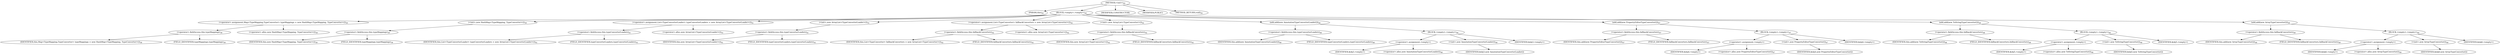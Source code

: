 digraph "&lt;init&gt;" {  
"83" [label = <(METHOD,&lt;init&gt;)<SUB>45</SUB>> ]
"84" [label = <(PARAM,this)<SUB>45</SUB>> ]
"85" [label = <(BLOCK,&lt;empty&gt;,&lt;empty&gt;)<SUB>45</SUB>> ]
"86" [label = <(&lt;operator&gt;.assignment,Map&lt;TypeMapping,TypeConverter&gt; typeMappings = new HashMap&lt;TypeMapping, TypeConverter&gt;())<SUB>39</SUB>> ]
"87" [label = <(&lt;operator&gt;.fieldAccess,this.typeMappings)<SUB>39</SUB>> ]
"88" [label = <(IDENTIFIER,this,Map&lt;TypeMapping,TypeConverter&gt; typeMappings = new HashMap&lt;TypeMapping, TypeConverter&gt;())<SUB>39</SUB>> ]
"89" [label = <(FIELD_IDENTIFIER,typeMappings,typeMappings)<SUB>39</SUB>> ]
"90" [label = <(&lt;operator&gt;.alloc,new HashMap&lt;TypeMapping, TypeConverter&gt;())<SUB>39</SUB>> ]
"91" [label = <(&lt;init&gt;,new HashMap&lt;TypeMapping, TypeConverter&gt;())<SUB>39</SUB>> ]
"92" [label = <(&lt;operator&gt;.fieldAccess,this.typeMappings)<SUB>39</SUB>> ]
"93" [label = <(IDENTIFIER,this,new HashMap&lt;TypeMapping, TypeConverter&gt;())<SUB>39</SUB>> ]
"94" [label = <(FIELD_IDENTIFIER,typeMappings,typeMappings)<SUB>39</SUB>> ]
"95" [label = <(&lt;operator&gt;.assignment,List&lt;TypeConverterLoader&gt; typeConverterLoaders = new ArrayList&lt;TypeConverterLoader&gt;())<SUB>41</SUB>> ]
"96" [label = <(&lt;operator&gt;.fieldAccess,this.typeConverterLoaders)<SUB>41</SUB>> ]
"97" [label = <(IDENTIFIER,this,List&lt;TypeConverterLoader&gt; typeConverterLoaders = new ArrayList&lt;TypeConverterLoader&gt;())<SUB>41</SUB>> ]
"98" [label = <(FIELD_IDENTIFIER,typeConverterLoaders,typeConverterLoaders)<SUB>41</SUB>> ]
"99" [label = <(&lt;operator&gt;.alloc,new ArrayList&lt;TypeConverterLoader&gt;())<SUB>41</SUB>> ]
"100" [label = <(&lt;init&gt;,new ArrayList&lt;TypeConverterLoader&gt;())<SUB>41</SUB>> ]
"101" [label = <(&lt;operator&gt;.fieldAccess,this.typeConverterLoaders)<SUB>41</SUB>> ]
"102" [label = <(IDENTIFIER,this,new ArrayList&lt;TypeConverterLoader&gt;())<SUB>41</SUB>> ]
"103" [label = <(FIELD_IDENTIFIER,typeConverterLoaders,typeConverterLoaders)<SUB>41</SUB>> ]
"104" [label = <(&lt;operator&gt;.assignment,List&lt;TypeConverter&gt; fallbackConverters = new ArrayList&lt;TypeConverter&gt;())<SUB>42</SUB>> ]
"105" [label = <(&lt;operator&gt;.fieldAccess,this.fallbackConverters)<SUB>42</SUB>> ]
"106" [label = <(IDENTIFIER,this,List&lt;TypeConverter&gt; fallbackConverters = new ArrayList&lt;TypeConverter&gt;())<SUB>42</SUB>> ]
"107" [label = <(FIELD_IDENTIFIER,fallbackConverters,fallbackConverters)<SUB>42</SUB>> ]
"108" [label = <(&lt;operator&gt;.alloc,new ArrayList&lt;TypeConverter&gt;())<SUB>42</SUB>> ]
"109" [label = <(&lt;init&gt;,new ArrayList&lt;TypeConverter&gt;())<SUB>42</SUB>> ]
"110" [label = <(&lt;operator&gt;.fieldAccess,this.fallbackConverters)<SUB>42</SUB>> ]
"111" [label = <(IDENTIFIER,this,new ArrayList&lt;TypeConverter&gt;())<SUB>42</SUB>> ]
"112" [label = <(FIELD_IDENTIFIER,fallbackConverters,fallbackConverters)<SUB>42</SUB>> ]
"113" [label = <(add,add(new AnnotationTypeConverterLoader()))<SUB>46</SUB>> ]
"114" [label = <(&lt;operator&gt;.fieldAccess,this.typeConverterLoaders)<SUB>46</SUB>> ]
"115" [label = <(IDENTIFIER,this,add(new AnnotationTypeConverterLoader()))<SUB>46</SUB>> ]
"116" [label = <(FIELD_IDENTIFIER,typeConverterLoaders,typeConverterLoaders)<SUB>46</SUB>> ]
"117" [label = <(BLOCK,&lt;empty&gt;,&lt;empty&gt;)<SUB>46</SUB>> ]
"118" [label = <(&lt;operator&gt;.assignment,&lt;empty&gt;)> ]
"119" [label = <(IDENTIFIER,$obj3,&lt;empty&gt;)> ]
"120" [label = <(&lt;operator&gt;.alloc,new AnnotationTypeConverterLoader())<SUB>46</SUB>> ]
"121" [label = <(&lt;init&gt;,new AnnotationTypeConverterLoader())<SUB>46</SUB>> ]
"122" [label = <(IDENTIFIER,$obj3,new AnnotationTypeConverterLoader())> ]
"123" [label = <(IDENTIFIER,$obj3,&lt;empty&gt;)> ]
"124" [label = <(add,add(new PropertyEditorTypeConverter()))<SUB>47</SUB>> ]
"125" [label = <(&lt;operator&gt;.fieldAccess,this.fallbackConverters)<SUB>47</SUB>> ]
"126" [label = <(IDENTIFIER,this,add(new PropertyEditorTypeConverter()))<SUB>47</SUB>> ]
"127" [label = <(FIELD_IDENTIFIER,fallbackConverters,fallbackConverters)<SUB>47</SUB>> ]
"128" [label = <(BLOCK,&lt;empty&gt;,&lt;empty&gt;)<SUB>47</SUB>> ]
"129" [label = <(&lt;operator&gt;.assignment,&lt;empty&gt;)> ]
"130" [label = <(IDENTIFIER,$obj4,&lt;empty&gt;)> ]
"131" [label = <(&lt;operator&gt;.alloc,new PropertyEditorTypeConverter())<SUB>47</SUB>> ]
"132" [label = <(&lt;init&gt;,new PropertyEditorTypeConverter())<SUB>47</SUB>> ]
"133" [label = <(IDENTIFIER,$obj4,new PropertyEditorTypeConverter())> ]
"134" [label = <(IDENTIFIER,$obj4,&lt;empty&gt;)> ]
"135" [label = <(add,add(new ToStringTypeConverter()))<SUB>48</SUB>> ]
"136" [label = <(&lt;operator&gt;.fieldAccess,this.fallbackConverters)<SUB>48</SUB>> ]
"137" [label = <(IDENTIFIER,this,add(new ToStringTypeConverter()))<SUB>48</SUB>> ]
"138" [label = <(FIELD_IDENTIFIER,fallbackConverters,fallbackConverters)<SUB>48</SUB>> ]
"139" [label = <(BLOCK,&lt;empty&gt;,&lt;empty&gt;)<SUB>48</SUB>> ]
"140" [label = <(&lt;operator&gt;.assignment,&lt;empty&gt;)> ]
"141" [label = <(IDENTIFIER,$obj5,&lt;empty&gt;)> ]
"142" [label = <(&lt;operator&gt;.alloc,new ToStringTypeConverter())<SUB>48</SUB>> ]
"143" [label = <(&lt;init&gt;,new ToStringTypeConverter())<SUB>48</SUB>> ]
"144" [label = <(IDENTIFIER,$obj5,new ToStringTypeConverter())> ]
"145" [label = <(IDENTIFIER,$obj5,&lt;empty&gt;)> ]
"146" [label = <(add,add(new ArrayTypeConverter()))<SUB>49</SUB>> ]
"147" [label = <(&lt;operator&gt;.fieldAccess,this.fallbackConverters)<SUB>49</SUB>> ]
"148" [label = <(IDENTIFIER,this,add(new ArrayTypeConverter()))<SUB>49</SUB>> ]
"149" [label = <(FIELD_IDENTIFIER,fallbackConverters,fallbackConverters)<SUB>49</SUB>> ]
"150" [label = <(BLOCK,&lt;empty&gt;,&lt;empty&gt;)<SUB>49</SUB>> ]
"151" [label = <(&lt;operator&gt;.assignment,&lt;empty&gt;)> ]
"152" [label = <(IDENTIFIER,$obj6,&lt;empty&gt;)> ]
"153" [label = <(&lt;operator&gt;.alloc,new ArrayTypeConverter())<SUB>49</SUB>> ]
"154" [label = <(&lt;init&gt;,new ArrayTypeConverter())<SUB>49</SUB>> ]
"155" [label = <(IDENTIFIER,$obj6,new ArrayTypeConverter())> ]
"156" [label = <(IDENTIFIER,$obj6,&lt;empty&gt;)> ]
"157" [label = <(MODIFIER,CONSTRUCTOR)> ]
"158" [label = <(MODIFIER,PUBLIC)> ]
"159" [label = <(METHOD_RETURN,void)<SUB>50</SUB>> ]
  "83" -> "84" 
  "83" -> "85" 
  "83" -> "157" 
  "83" -> "158" 
  "83" -> "159" 
  "85" -> "86" 
  "85" -> "91" 
  "85" -> "95" 
  "85" -> "100" 
  "85" -> "104" 
  "85" -> "109" 
  "85" -> "113" 
  "85" -> "124" 
  "85" -> "135" 
  "85" -> "146" 
  "86" -> "87" 
  "86" -> "90" 
  "87" -> "88" 
  "87" -> "89" 
  "91" -> "92" 
  "92" -> "93" 
  "92" -> "94" 
  "95" -> "96" 
  "95" -> "99" 
  "96" -> "97" 
  "96" -> "98" 
  "100" -> "101" 
  "101" -> "102" 
  "101" -> "103" 
  "104" -> "105" 
  "104" -> "108" 
  "105" -> "106" 
  "105" -> "107" 
  "109" -> "110" 
  "110" -> "111" 
  "110" -> "112" 
  "113" -> "114" 
  "113" -> "117" 
  "114" -> "115" 
  "114" -> "116" 
  "117" -> "118" 
  "117" -> "121" 
  "117" -> "123" 
  "118" -> "119" 
  "118" -> "120" 
  "121" -> "122" 
  "124" -> "125" 
  "124" -> "128" 
  "125" -> "126" 
  "125" -> "127" 
  "128" -> "129" 
  "128" -> "132" 
  "128" -> "134" 
  "129" -> "130" 
  "129" -> "131" 
  "132" -> "133" 
  "135" -> "136" 
  "135" -> "139" 
  "136" -> "137" 
  "136" -> "138" 
  "139" -> "140" 
  "139" -> "143" 
  "139" -> "145" 
  "140" -> "141" 
  "140" -> "142" 
  "143" -> "144" 
  "146" -> "147" 
  "146" -> "150" 
  "147" -> "148" 
  "147" -> "149" 
  "150" -> "151" 
  "150" -> "154" 
  "150" -> "156" 
  "151" -> "152" 
  "151" -> "153" 
  "154" -> "155" 
}
